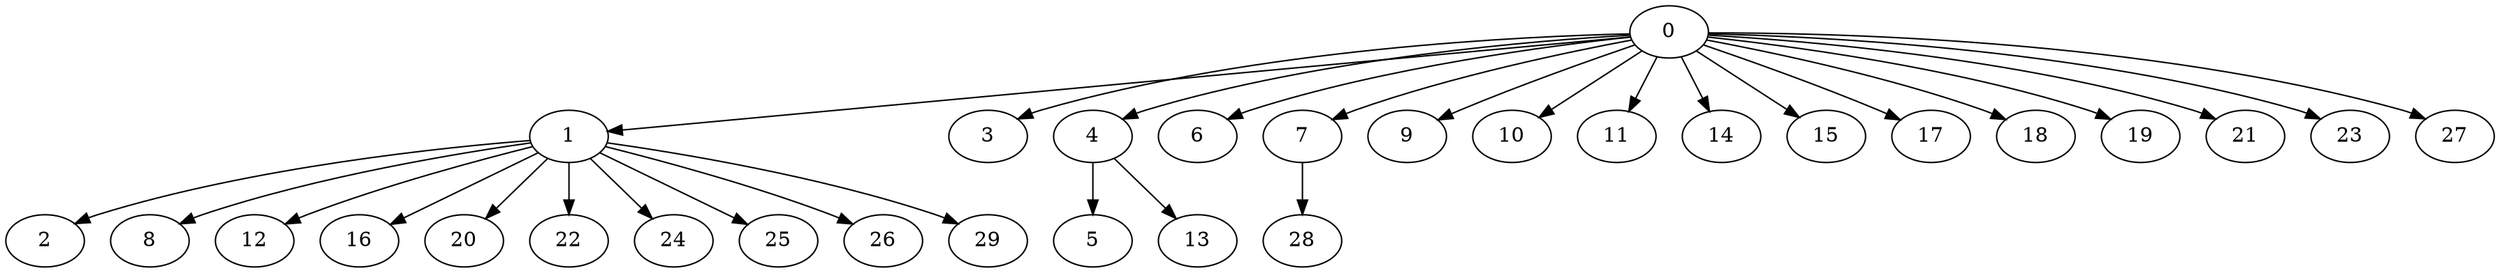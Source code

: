 digraph { 0 -> 1;
0 -> 3;
0 -> 4;
0 -> 6;
0 -> 7;
0 -> 9;
0 -> 10;
0 -> 11;
0 -> 14;
0 -> 15;
0 -> 17;
0 -> 18;
0 -> 19;
0 -> 21;
0 -> 23;
0 -> 27;
1 -> 2;
1 -> 8;
1 -> 12;
1 -> 16;
1 -> 20;
1 -> 22;
1 -> 24;
1 -> 25;
1 -> 26;
1 -> 29;
4 -> 5;
4 -> 13;
7 -> 28;
}